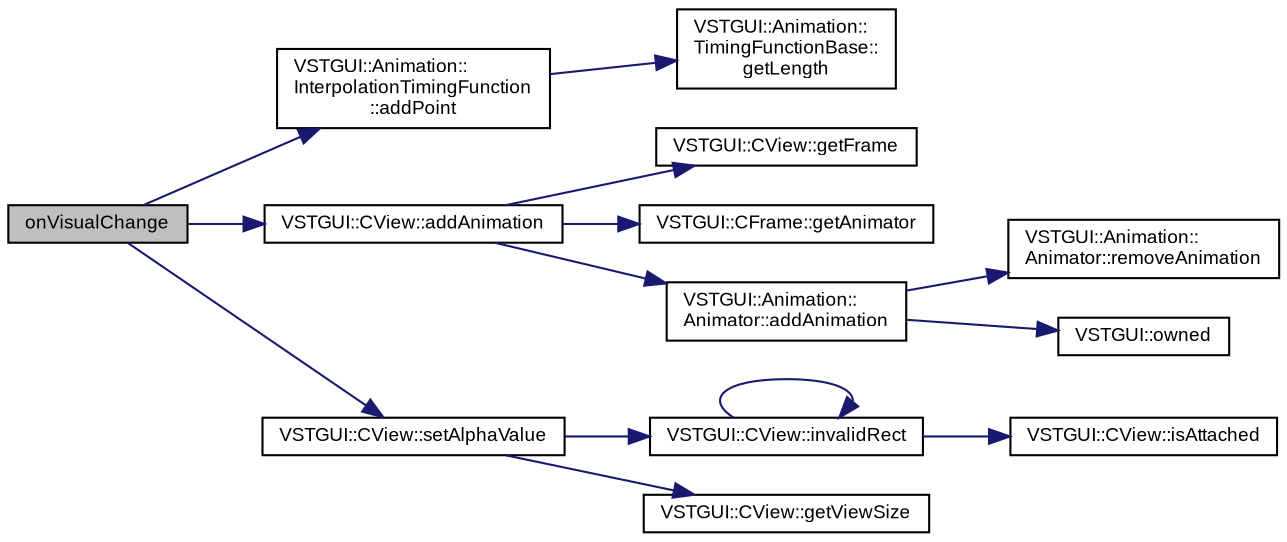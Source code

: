 digraph "onVisualChange"
{
  bgcolor="transparent";
  edge [fontname="Arial",fontsize="9",labelfontname="Arial",labelfontsize="9"];
  node [fontname="Arial",fontsize="9",shape=record];
  rankdir="LR";
  Node1 [label="onVisualChange",height=0.2,width=0.4,color="black", fillcolor="grey75", style="filled" fontcolor="black"];
  Node1 -> Node2 [color="midnightblue",fontsize="9",style="solid",fontname="Arial"];
  Node2 [label="VSTGUI::Animation::\lInterpolationTimingFunction\l::addPoint",height=0.2,width=0.4,color="black",URL="$class_v_s_t_g_u_i_1_1_animation_1_1_interpolation_timing_function.html#a110935fdba8346f35d530ba0a82419e6",tooltip="both values are normalized ones "];
  Node2 -> Node3 [color="midnightblue",fontsize="9",style="solid",fontname="Arial"];
  Node3 [label="VSTGUI::Animation::\lTimingFunctionBase::\lgetLength",height=0.2,width=0.4,color="black",URL="$class_v_s_t_g_u_i_1_1_animation_1_1_timing_function_base.html#a67cd323fecc35d2cd8895e08f9e242e6"];
  Node1 -> Node4 [color="midnightblue",fontsize="9",style="solid",fontname="Arial"];
  Node4 [label="VSTGUI::CView::addAnimation",height=0.2,width=0.4,color="black",URL="$class_v_s_t_g_u_i_1_1_c_view.html#ad2a5962bd58b120ead1a75f7b4a7ca9a"];
  Node4 -> Node5 [color="midnightblue",fontsize="9",style="solid",fontname="Arial"];
  Node5 [label="VSTGUI::CView::getFrame",height=0.2,width=0.4,color="black",URL="$class_v_s_t_g_u_i_1_1_c_view.html#a2045d5fae6d0f8c615dc55113828359a",tooltip="get frame "];
  Node4 -> Node6 [color="midnightblue",fontsize="9",style="solid",fontname="Arial"];
  Node6 [label="VSTGUI::CFrame::getAnimator",height=0.2,width=0.4,color="black",URL="$class_v_s_t_g_u_i_1_1_c_frame.html#aa7609ca92096612f85c0fa58058bd2f8",tooltip="get animator for this frame "];
  Node4 -> Node7 [color="midnightblue",fontsize="9",style="solid",fontname="Arial"];
  Node7 [label="VSTGUI::Animation::\lAnimator::addAnimation",height=0.2,width=0.4,color="black",URL="$class_v_s_t_g_u_i_1_1_animation_1_1_animator.html#a42b159b8f4e793638508e7b38c88c514"];
  Node7 -> Node8 [color="midnightblue",fontsize="9",style="solid",fontname="Arial"];
  Node8 [label="VSTGUI::Animation::\lAnimator::removeAnimation",height=0.2,width=0.4,color="black",URL="$class_v_s_t_g_u_i_1_1_animation_1_1_animator.html#a2d1cd53cfc4276cd235f9ea6fa95026d"];
  Node7 -> Node9 [color="midnightblue",fontsize="9",style="solid",fontname="Arial"];
  Node9 [label="VSTGUI::owned",height=0.2,width=0.4,color="black",URL="$namespace_v_s_t_g_u_i.html#a8464605507078761fac5d681245eb20a"];
  Node1 -> Node10 [color="midnightblue",fontsize="9",style="solid",fontname="Arial"];
  Node10 [label="VSTGUI::CView::setAlphaValue",height=0.2,width=0.4,color="black",URL="$class_v_s_t_g_u_i_1_1_c_view.html#a231289d0aa4c6c85931a822afab8b2bf",tooltip="set alpha value which will be applied when drawing this view "];
  Node10 -> Node11 [color="midnightblue",fontsize="9",style="solid",fontname="Arial"];
  Node11 [label="VSTGUI::CView::invalidRect",height=0.2,width=0.4,color="black",URL="$class_v_s_t_g_u_i_1_1_c_view.html#ad414ba3d5e64f9fdc11309e05266ffcf",tooltip="mark rect as invalid "];
  Node11 -> Node12 [color="midnightblue",fontsize="9",style="solid",fontname="Arial"];
  Node12 [label="VSTGUI::CView::isAttached",height=0.2,width=0.4,color="black",URL="$class_v_s_t_g_u_i_1_1_c_view.html#a1b7f04ee36bdaecd09a2625370dc90d8",tooltip="is view attached to a parentView "];
  Node11 -> Node11 [color="midnightblue",fontsize="9",style="solid",fontname="Arial"];
  Node10 -> Node13 [color="midnightblue",fontsize="9",style="solid",fontname="Arial"];
  Node13 [label="VSTGUI::CView::getViewSize",height=0.2,width=0.4,color="black",URL="$class_v_s_t_g_u_i_1_1_c_view.html#a7b14fb07c53ccfa07dc91900f4fe01f1",tooltip="read only access to view size "];
}
